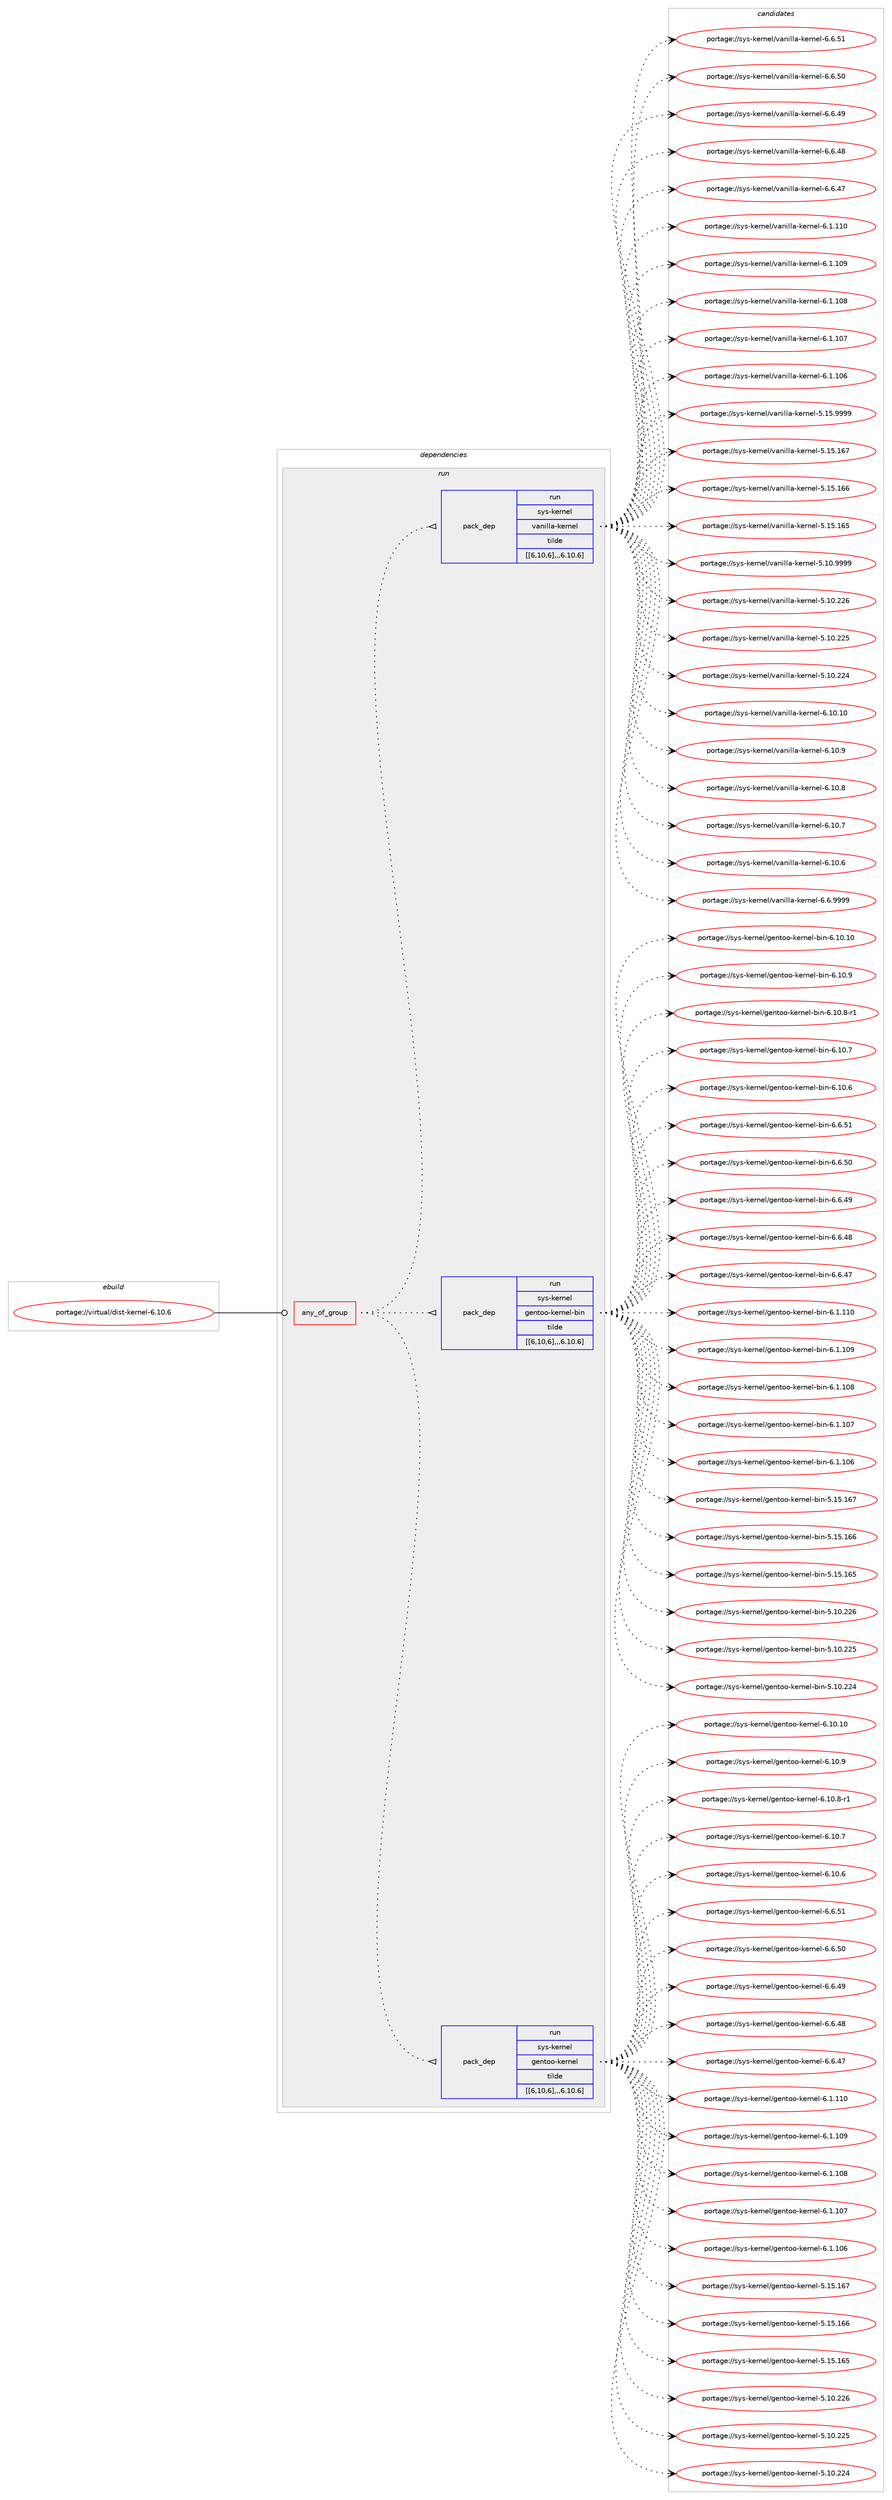 digraph prolog {

# *************
# Graph options
# *************

newrank=true;
concentrate=true;
compound=true;
graph [rankdir=LR,fontname=Helvetica,fontsize=10,ranksep=1.5];#, ranksep=2.5, nodesep=0.2];
edge  [arrowhead=vee];
node  [fontname=Helvetica,fontsize=10];

# **********
# The ebuild
# **********

subgraph cluster_leftcol {
color=gray;
label=<<i>ebuild</i>>;
id [label="portage://virtual/dist-kernel-6.10.6", color=red, width=4, href="../virtual/dist-kernel-6.10.6.svg"];
}

# ****************
# The dependencies
# ****************

subgraph cluster_midcol {
color=gray;
label=<<i>dependencies</i>>;
subgraph cluster_compile {
fillcolor="#eeeeee";
style=filled;
label=<<i>compile</i>>;
}
subgraph cluster_compileandrun {
fillcolor="#eeeeee";
style=filled;
label=<<i>compile and run</i>>;
}
subgraph cluster_run {
fillcolor="#eeeeee";
style=filled;
label=<<i>run</i>>;
subgraph any2942 {
dependency462268 [label=<<TABLE BORDER="0" CELLBORDER="1" CELLSPACING="0" CELLPADDING="4"><TR><TD CELLPADDING="10">any_of_group</TD></TR></TABLE>>, shape=none, color=red];subgraph pack335794 {
dependency462269 [label=<<TABLE BORDER="0" CELLBORDER="1" CELLSPACING="0" CELLPADDING="4" WIDTH="220"><TR><TD ROWSPAN="6" CELLPADDING="30">pack_dep</TD></TR><TR><TD WIDTH="110">run</TD></TR><TR><TD>sys-kernel</TD></TR><TR><TD>gentoo-kernel</TD></TR><TR><TD>tilde</TD></TR><TR><TD>[[6,10,6],,,6.10.6]</TD></TR></TABLE>>, shape=none, color=blue];
}
dependency462268:e -> dependency462269:w [weight=20,style="dotted",arrowhead="oinv"];
subgraph pack335795 {
dependency462270 [label=<<TABLE BORDER="0" CELLBORDER="1" CELLSPACING="0" CELLPADDING="4" WIDTH="220"><TR><TD ROWSPAN="6" CELLPADDING="30">pack_dep</TD></TR><TR><TD WIDTH="110">run</TD></TR><TR><TD>sys-kernel</TD></TR><TR><TD>gentoo-kernel-bin</TD></TR><TR><TD>tilde</TD></TR><TR><TD>[[6,10,6],,,6.10.6]</TD></TR></TABLE>>, shape=none, color=blue];
}
dependency462268:e -> dependency462270:w [weight=20,style="dotted",arrowhead="oinv"];
subgraph pack335796 {
dependency462271 [label=<<TABLE BORDER="0" CELLBORDER="1" CELLSPACING="0" CELLPADDING="4" WIDTH="220"><TR><TD ROWSPAN="6" CELLPADDING="30">pack_dep</TD></TR><TR><TD WIDTH="110">run</TD></TR><TR><TD>sys-kernel</TD></TR><TR><TD>vanilla-kernel</TD></TR><TR><TD>tilde</TD></TR><TR><TD>[[6,10,6],,,6.10.6]</TD></TR></TABLE>>, shape=none, color=blue];
}
dependency462268:e -> dependency462271:w [weight=20,style="dotted",arrowhead="oinv"];
}
id:e -> dependency462268:w [weight=20,style="solid",arrowhead="odot"];
}
}

# **************
# The candidates
# **************

subgraph cluster_choices {
rank=same;
color=gray;
label=<<i>candidates</i>>;

subgraph choice335794 {
color=black;
nodesep=1;
choice1151211154510710111411010110847103101110116111111451071011141101011084554464948464948 [label="portage://sys-kernel/gentoo-kernel-6.10.10", color=red, width=4,href="../sys-kernel/gentoo-kernel-6.10.10.svg"];
choice11512111545107101114110101108471031011101161111114510710111411010110845544649484657 [label="portage://sys-kernel/gentoo-kernel-6.10.9", color=red, width=4,href="../sys-kernel/gentoo-kernel-6.10.9.svg"];
choice115121115451071011141101011084710310111011611111145107101114110101108455446494846564511449 [label="portage://sys-kernel/gentoo-kernel-6.10.8-r1", color=red, width=4,href="../sys-kernel/gentoo-kernel-6.10.8-r1.svg"];
choice11512111545107101114110101108471031011101161111114510710111411010110845544649484655 [label="portage://sys-kernel/gentoo-kernel-6.10.7", color=red, width=4,href="../sys-kernel/gentoo-kernel-6.10.7.svg"];
choice11512111545107101114110101108471031011101161111114510710111411010110845544649484654 [label="portage://sys-kernel/gentoo-kernel-6.10.6", color=red, width=4,href="../sys-kernel/gentoo-kernel-6.10.6.svg"];
choice11512111545107101114110101108471031011101161111114510710111411010110845544654465349 [label="portage://sys-kernel/gentoo-kernel-6.6.51", color=red, width=4,href="../sys-kernel/gentoo-kernel-6.6.51.svg"];
choice11512111545107101114110101108471031011101161111114510710111411010110845544654465348 [label="portage://sys-kernel/gentoo-kernel-6.6.50", color=red, width=4,href="../sys-kernel/gentoo-kernel-6.6.50.svg"];
choice11512111545107101114110101108471031011101161111114510710111411010110845544654465257 [label="portage://sys-kernel/gentoo-kernel-6.6.49", color=red, width=4,href="../sys-kernel/gentoo-kernel-6.6.49.svg"];
choice11512111545107101114110101108471031011101161111114510710111411010110845544654465256 [label="portage://sys-kernel/gentoo-kernel-6.6.48", color=red, width=4,href="../sys-kernel/gentoo-kernel-6.6.48.svg"];
choice11512111545107101114110101108471031011101161111114510710111411010110845544654465255 [label="portage://sys-kernel/gentoo-kernel-6.6.47", color=red, width=4,href="../sys-kernel/gentoo-kernel-6.6.47.svg"];
choice1151211154510710111411010110847103101110116111111451071011141101011084554464946494948 [label="portage://sys-kernel/gentoo-kernel-6.1.110", color=red, width=4,href="../sys-kernel/gentoo-kernel-6.1.110.svg"];
choice1151211154510710111411010110847103101110116111111451071011141101011084554464946494857 [label="portage://sys-kernel/gentoo-kernel-6.1.109", color=red, width=4,href="../sys-kernel/gentoo-kernel-6.1.109.svg"];
choice1151211154510710111411010110847103101110116111111451071011141101011084554464946494856 [label="portage://sys-kernel/gentoo-kernel-6.1.108", color=red, width=4,href="../sys-kernel/gentoo-kernel-6.1.108.svg"];
choice1151211154510710111411010110847103101110116111111451071011141101011084554464946494855 [label="portage://sys-kernel/gentoo-kernel-6.1.107", color=red, width=4,href="../sys-kernel/gentoo-kernel-6.1.107.svg"];
choice1151211154510710111411010110847103101110116111111451071011141101011084554464946494854 [label="portage://sys-kernel/gentoo-kernel-6.1.106", color=red, width=4,href="../sys-kernel/gentoo-kernel-6.1.106.svg"];
choice115121115451071011141101011084710310111011611111145107101114110101108455346495346495455 [label="portage://sys-kernel/gentoo-kernel-5.15.167", color=red, width=4,href="../sys-kernel/gentoo-kernel-5.15.167.svg"];
choice115121115451071011141101011084710310111011611111145107101114110101108455346495346495454 [label="portage://sys-kernel/gentoo-kernel-5.15.166", color=red, width=4,href="../sys-kernel/gentoo-kernel-5.15.166.svg"];
choice115121115451071011141101011084710310111011611111145107101114110101108455346495346495453 [label="portage://sys-kernel/gentoo-kernel-5.15.165", color=red, width=4,href="../sys-kernel/gentoo-kernel-5.15.165.svg"];
choice115121115451071011141101011084710310111011611111145107101114110101108455346494846505054 [label="portage://sys-kernel/gentoo-kernel-5.10.226", color=red, width=4,href="../sys-kernel/gentoo-kernel-5.10.226.svg"];
choice115121115451071011141101011084710310111011611111145107101114110101108455346494846505053 [label="portage://sys-kernel/gentoo-kernel-5.10.225", color=red, width=4,href="../sys-kernel/gentoo-kernel-5.10.225.svg"];
choice115121115451071011141101011084710310111011611111145107101114110101108455346494846505052 [label="portage://sys-kernel/gentoo-kernel-5.10.224", color=red, width=4,href="../sys-kernel/gentoo-kernel-5.10.224.svg"];
dependency462269:e -> choice1151211154510710111411010110847103101110116111111451071011141101011084554464948464948:w [style=dotted,weight="100"];
dependency462269:e -> choice11512111545107101114110101108471031011101161111114510710111411010110845544649484657:w [style=dotted,weight="100"];
dependency462269:e -> choice115121115451071011141101011084710310111011611111145107101114110101108455446494846564511449:w [style=dotted,weight="100"];
dependency462269:e -> choice11512111545107101114110101108471031011101161111114510710111411010110845544649484655:w [style=dotted,weight="100"];
dependency462269:e -> choice11512111545107101114110101108471031011101161111114510710111411010110845544649484654:w [style=dotted,weight="100"];
dependency462269:e -> choice11512111545107101114110101108471031011101161111114510710111411010110845544654465349:w [style=dotted,weight="100"];
dependency462269:e -> choice11512111545107101114110101108471031011101161111114510710111411010110845544654465348:w [style=dotted,weight="100"];
dependency462269:e -> choice11512111545107101114110101108471031011101161111114510710111411010110845544654465257:w [style=dotted,weight="100"];
dependency462269:e -> choice11512111545107101114110101108471031011101161111114510710111411010110845544654465256:w [style=dotted,weight="100"];
dependency462269:e -> choice11512111545107101114110101108471031011101161111114510710111411010110845544654465255:w [style=dotted,weight="100"];
dependency462269:e -> choice1151211154510710111411010110847103101110116111111451071011141101011084554464946494948:w [style=dotted,weight="100"];
dependency462269:e -> choice1151211154510710111411010110847103101110116111111451071011141101011084554464946494857:w [style=dotted,weight="100"];
dependency462269:e -> choice1151211154510710111411010110847103101110116111111451071011141101011084554464946494856:w [style=dotted,weight="100"];
dependency462269:e -> choice1151211154510710111411010110847103101110116111111451071011141101011084554464946494855:w [style=dotted,weight="100"];
dependency462269:e -> choice1151211154510710111411010110847103101110116111111451071011141101011084554464946494854:w [style=dotted,weight="100"];
dependency462269:e -> choice115121115451071011141101011084710310111011611111145107101114110101108455346495346495455:w [style=dotted,weight="100"];
dependency462269:e -> choice115121115451071011141101011084710310111011611111145107101114110101108455346495346495454:w [style=dotted,weight="100"];
dependency462269:e -> choice115121115451071011141101011084710310111011611111145107101114110101108455346495346495453:w [style=dotted,weight="100"];
dependency462269:e -> choice115121115451071011141101011084710310111011611111145107101114110101108455346494846505054:w [style=dotted,weight="100"];
dependency462269:e -> choice115121115451071011141101011084710310111011611111145107101114110101108455346494846505053:w [style=dotted,weight="100"];
dependency462269:e -> choice115121115451071011141101011084710310111011611111145107101114110101108455346494846505052:w [style=dotted,weight="100"];
}
subgraph choice335795 {
color=black;
nodesep=1;
choice11512111545107101114110101108471031011101161111114510710111411010110845981051104554464948464948 [label="portage://sys-kernel/gentoo-kernel-bin-6.10.10", color=red, width=4,href="../sys-kernel/gentoo-kernel-bin-6.10.10.svg"];
choice115121115451071011141101011084710310111011611111145107101114110101108459810511045544649484657 [label="portage://sys-kernel/gentoo-kernel-bin-6.10.9", color=red, width=4,href="../sys-kernel/gentoo-kernel-bin-6.10.9.svg"];
choice1151211154510710111411010110847103101110116111111451071011141101011084598105110455446494846564511449 [label="portage://sys-kernel/gentoo-kernel-bin-6.10.8-r1", color=red, width=4,href="../sys-kernel/gentoo-kernel-bin-6.10.8-r1.svg"];
choice115121115451071011141101011084710310111011611111145107101114110101108459810511045544649484655 [label="portage://sys-kernel/gentoo-kernel-bin-6.10.7", color=red, width=4,href="../sys-kernel/gentoo-kernel-bin-6.10.7.svg"];
choice115121115451071011141101011084710310111011611111145107101114110101108459810511045544649484654 [label="portage://sys-kernel/gentoo-kernel-bin-6.10.6", color=red, width=4,href="../sys-kernel/gentoo-kernel-bin-6.10.6.svg"];
choice115121115451071011141101011084710310111011611111145107101114110101108459810511045544654465349 [label="portage://sys-kernel/gentoo-kernel-bin-6.6.51", color=red, width=4,href="../sys-kernel/gentoo-kernel-bin-6.6.51.svg"];
choice115121115451071011141101011084710310111011611111145107101114110101108459810511045544654465348 [label="portage://sys-kernel/gentoo-kernel-bin-6.6.50", color=red, width=4,href="../sys-kernel/gentoo-kernel-bin-6.6.50.svg"];
choice115121115451071011141101011084710310111011611111145107101114110101108459810511045544654465257 [label="portage://sys-kernel/gentoo-kernel-bin-6.6.49", color=red, width=4,href="../sys-kernel/gentoo-kernel-bin-6.6.49.svg"];
choice115121115451071011141101011084710310111011611111145107101114110101108459810511045544654465256 [label="portage://sys-kernel/gentoo-kernel-bin-6.6.48", color=red, width=4,href="../sys-kernel/gentoo-kernel-bin-6.6.48.svg"];
choice115121115451071011141101011084710310111011611111145107101114110101108459810511045544654465255 [label="portage://sys-kernel/gentoo-kernel-bin-6.6.47", color=red, width=4,href="../sys-kernel/gentoo-kernel-bin-6.6.47.svg"];
choice11512111545107101114110101108471031011101161111114510710111411010110845981051104554464946494948 [label="portage://sys-kernel/gentoo-kernel-bin-6.1.110", color=red, width=4,href="../sys-kernel/gentoo-kernel-bin-6.1.110.svg"];
choice11512111545107101114110101108471031011101161111114510710111411010110845981051104554464946494857 [label="portage://sys-kernel/gentoo-kernel-bin-6.1.109", color=red, width=4,href="../sys-kernel/gentoo-kernel-bin-6.1.109.svg"];
choice11512111545107101114110101108471031011101161111114510710111411010110845981051104554464946494856 [label="portage://sys-kernel/gentoo-kernel-bin-6.1.108", color=red, width=4,href="../sys-kernel/gentoo-kernel-bin-6.1.108.svg"];
choice11512111545107101114110101108471031011101161111114510710111411010110845981051104554464946494855 [label="portage://sys-kernel/gentoo-kernel-bin-6.1.107", color=red, width=4,href="../sys-kernel/gentoo-kernel-bin-6.1.107.svg"];
choice11512111545107101114110101108471031011101161111114510710111411010110845981051104554464946494854 [label="portage://sys-kernel/gentoo-kernel-bin-6.1.106", color=red, width=4,href="../sys-kernel/gentoo-kernel-bin-6.1.106.svg"];
choice1151211154510710111411010110847103101110116111111451071011141101011084598105110455346495346495455 [label="portage://sys-kernel/gentoo-kernel-bin-5.15.167", color=red, width=4,href="../sys-kernel/gentoo-kernel-bin-5.15.167.svg"];
choice1151211154510710111411010110847103101110116111111451071011141101011084598105110455346495346495454 [label="portage://sys-kernel/gentoo-kernel-bin-5.15.166", color=red, width=4,href="../sys-kernel/gentoo-kernel-bin-5.15.166.svg"];
choice1151211154510710111411010110847103101110116111111451071011141101011084598105110455346495346495453 [label="portage://sys-kernel/gentoo-kernel-bin-5.15.165", color=red, width=4,href="../sys-kernel/gentoo-kernel-bin-5.15.165.svg"];
choice1151211154510710111411010110847103101110116111111451071011141101011084598105110455346494846505054 [label="portage://sys-kernel/gentoo-kernel-bin-5.10.226", color=red, width=4,href="../sys-kernel/gentoo-kernel-bin-5.10.226.svg"];
choice1151211154510710111411010110847103101110116111111451071011141101011084598105110455346494846505053 [label="portage://sys-kernel/gentoo-kernel-bin-5.10.225", color=red, width=4,href="../sys-kernel/gentoo-kernel-bin-5.10.225.svg"];
choice1151211154510710111411010110847103101110116111111451071011141101011084598105110455346494846505052 [label="portage://sys-kernel/gentoo-kernel-bin-5.10.224", color=red, width=4,href="../sys-kernel/gentoo-kernel-bin-5.10.224.svg"];
dependency462270:e -> choice11512111545107101114110101108471031011101161111114510710111411010110845981051104554464948464948:w [style=dotted,weight="100"];
dependency462270:e -> choice115121115451071011141101011084710310111011611111145107101114110101108459810511045544649484657:w [style=dotted,weight="100"];
dependency462270:e -> choice1151211154510710111411010110847103101110116111111451071011141101011084598105110455446494846564511449:w [style=dotted,weight="100"];
dependency462270:e -> choice115121115451071011141101011084710310111011611111145107101114110101108459810511045544649484655:w [style=dotted,weight="100"];
dependency462270:e -> choice115121115451071011141101011084710310111011611111145107101114110101108459810511045544649484654:w [style=dotted,weight="100"];
dependency462270:e -> choice115121115451071011141101011084710310111011611111145107101114110101108459810511045544654465349:w [style=dotted,weight="100"];
dependency462270:e -> choice115121115451071011141101011084710310111011611111145107101114110101108459810511045544654465348:w [style=dotted,weight="100"];
dependency462270:e -> choice115121115451071011141101011084710310111011611111145107101114110101108459810511045544654465257:w [style=dotted,weight="100"];
dependency462270:e -> choice115121115451071011141101011084710310111011611111145107101114110101108459810511045544654465256:w [style=dotted,weight="100"];
dependency462270:e -> choice115121115451071011141101011084710310111011611111145107101114110101108459810511045544654465255:w [style=dotted,weight="100"];
dependency462270:e -> choice11512111545107101114110101108471031011101161111114510710111411010110845981051104554464946494948:w [style=dotted,weight="100"];
dependency462270:e -> choice11512111545107101114110101108471031011101161111114510710111411010110845981051104554464946494857:w [style=dotted,weight="100"];
dependency462270:e -> choice11512111545107101114110101108471031011101161111114510710111411010110845981051104554464946494856:w [style=dotted,weight="100"];
dependency462270:e -> choice11512111545107101114110101108471031011101161111114510710111411010110845981051104554464946494855:w [style=dotted,weight="100"];
dependency462270:e -> choice11512111545107101114110101108471031011101161111114510710111411010110845981051104554464946494854:w [style=dotted,weight="100"];
dependency462270:e -> choice1151211154510710111411010110847103101110116111111451071011141101011084598105110455346495346495455:w [style=dotted,weight="100"];
dependency462270:e -> choice1151211154510710111411010110847103101110116111111451071011141101011084598105110455346495346495454:w [style=dotted,weight="100"];
dependency462270:e -> choice1151211154510710111411010110847103101110116111111451071011141101011084598105110455346495346495453:w [style=dotted,weight="100"];
dependency462270:e -> choice1151211154510710111411010110847103101110116111111451071011141101011084598105110455346494846505054:w [style=dotted,weight="100"];
dependency462270:e -> choice1151211154510710111411010110847103101110116111111451071011141101011084598105110455346494846505053:w [style=dotted,weight="100"];
dependency462270:e -> choice1151211154510710111411010110847103101110116111111451071011141101011084598105110455346494846505052:w [style=dotted,weight="100"];
}
subgraph choice335796 {
color=black;
nodesep=1;
choice11512111545107101114110101108471189711010510810897451071011141101011084554464948464948 [label="portage://sys-kernel/vanilla-kernel-6.10.10", color=red, width=4,href="../sys-kernel/vanilla-kernel-6.10.10.svg"];
choice115121115451071011141101011084711897110105108108974510710111411010110845544649484657 [label="portage://sys-kernel/vanilla-kernel-6.10.9", color=red, width=4,href="../sys-kernel/vanilla-kernel-6.10.9.svg"];
choice115121115451071011141101011084711897110105108108974510710111411010110845544649484656 [label="portage://sys-kernel/vanilla-kernel-6.10.8", color=red, width=4,href="../sys-kernel/vanilla-kernel-6.10.8.svg"];
choice115121115451071011141101011084711897110105108108974510710111411010110845544649484655 [label="portage://sys-kernel/vanilla-kernel-6.10.7", color=red, width=4,href="../sys-kernel/vanilla-kernel-6.10.7.svg"];
choice115121115451071011141101011084711897110105108108974510710111411010110845544649484654 [label="portage://sys-kernel/vanilla-kernel-6.10.6", color=red, width=4,href="../sys-kernel/vanilla-kernel-6.10.6.svg"];
choice1151211154510710111411010110847118971101051081089745107101114110101108455446544657575757 [label="portage://sys-kernel/vanilla-kernel-6.6.9999", color=red, width=4,href="../sys-kernel/vanilla-kernel-6.6.9999.svg"];
choice115121115451071011141101011084711897110105108108974510710111411010110845544654465349 [label="portage://sys-kernel/vanilla-kernel-6.6.51", color=red, width=4,href="../sys-kernel/vanilla-kernel-6.6.51.svg"];
choice115121115451071011141101011084711897110105108108974510710111411010110845544654465348 [label="portage://sys-kernel/vanilla-kernel-6.6.50", color=red, width=4,href="../sys-kernel/vanilla-kernel-6.6.50.svg"];
choice115121115451071011141101011084711897110105108108974510710111411010110845544654465257 [label="portage://sys-kernel/vanilla-kernel-6.6.49", color=red, width=4,href="../sys-kernel/vanilla-kernel-6.6.49.svg"];
choice115121115451071011141101011084711897110105108108974510710111411010110845544654465256 [label="portage://sys-kernel/vanilla-kernel-6.6.48", color=red, width=4,href="../sys-kernel/vanilla-kernel-6.6.48.svg"];
choice115121115451071011141101011084711897110105108108974510710111411010110845544654465255 [label="portage://sys-kernel/vanilla-kernel-6.6.47", color=red, width=4,href="../sys-kernel/vanilla-kernel-6.6.47.svg"];
choice11512111545107101114110101108471189711010510810897451071011141101011084554464946494948 [label="portage://sys-kernel/vanilla-kernel-6.1.110", color=red, width=4,href="../sys-kernel/vanilla-kernel-6.1.110.svg"];
choice11512111545107101114110101108471189711010510810897451071011141101011084554464946494857 [label="portage://sys-kernel/vanilla-kernel-6.1.109", color=red, width=4,href="../sys-kernel/vanilla-kernel-6.1.109.svg"];
choice11512111545107101114110101108471189711010510810897451071011141101011084554464946494856 [label="portage://sys-kernel/vanilla-kernel-6.1.108", color=red, width=4,href="../sys-kernel/vanilla-kernel-6.1.108.svg"];
choice11512111545107101114110101108471189711010510810897451071011141101011084554464946494855 [label="portage://sys-kernel/vanilla-kernel-6.1.107", color=red, width=4,href="../sys-kernel/vanilla-kernel-6.1.107.svg"];
choice11512111545107101114110101108471189711010510810897451071011141101011084554464946494854 [label="portage://sys-kernel/vanilla-kernel-6.1.106", color=red, width=4,href="../sys-kernel/vanilla-kernel-6.1.106.svg"];
choice115121115451071011141101011084711897110105108108974510710111411010110845534649534657575757 [label="portage://sys-kernel/vanilla-kernel-5.15.9999", color=red, width=4,href="../sys-kernel/vanilla-kernel-5.15.9999.svg"];
choice1151211154510710111411010110847118971101051081089745107101114110101108455346495346495455 [label="portage://sys-kernel/vanilla-kernel-5.15.167", color=red, width=4,href="../sys-kernel/vanilla-kernel-5.15.167.svg"];
choice1151211154510710111411010110847118971101051081089745107101114110101108455346495346495454 [label="portage://sys-kernel/vanilla-kernel-5.15.166", color=red, width=4,href="../sys-kernel/vanilla-kernel-5.15.166.svg"];
choice1151211154510710111411010110847118971101051081089745107101114110101108455346495346495453 [label="portage://sys-kernel/vanilla-kernel-5.15.165", color=red, width=4,href="../sys-kernel/vanilla-kernel-5.15.165.svg"];
choice115121115451071011141101011084711897110105108108974510710111411010110845534649484657575757 [label="portage://sys-kernel/vanilla-kernel-5.10.9999", color=red, width=4,href="../sys-kernel/vanilla-kernel-5.10.9999.svg"];
choice1151211154510710111411010110847118971101051081089745107101114110101108455346494846505054 [label="portage://sys-kernel/vanilla-kernel-5.10.226", color=red, width=4,href="../sys-kernel/vanilla-kernel-5.10.226.svg"];
choice1151211154510710111411010110847118971101051081089745107101114110101108455346494846505053 [label="portage://sys-kernel/vanilla-kernel-5.10.225", color=red, width=4,href="../sys-kernel/vanilla-kernel-5.10.225.svg"];
choice1151211154510710111411010110847118971101051081089745107101114110101108455346494846505052 [label="portage://sys-kernel/vanilla-kernel-5.10.224", color=red, width=4,href="../sys-kernel/vanilla-kernel-5.10.224.svg"];
dependency462271:e -> choice11512111545107101114110101108471189711010510810897451071011141101011084554464948464948:w [style=dotted,weight="100"];
dependency462271:e -> choice115121115451071011141101011084711897110105108108974510710111411010110845544649484657:w [style=dotted,weight="100"];
dependency462271:e -> choice115121115451071011141101011084711897110105108108974510710111411010110845544649484656:w [style=dotted,weight="100"];
dependency462271:e -> choice115121115451071011141101011084711897110105108108974510710111411010110845544649484655:w [style=dotted,weight="100"];
dependency462271:e -> choice115121115451071011141101011084711897110105108108974510710111411010110845544649484654:w [style=dotted,weight="100"];
dependency462271:e -> choice1151211154510710111411010110847118971101051081089745107101114110101108455446544657575757:w [style=dotted,weight="100"];
dependency462271:e -> choice115121115451071011141101011084711897110105108108974510710111411010110845544654465349:w [style=dotted,weight="100"];
dependency462271:e -> choice115121115451071011141101011084711897110105108108974510710111411010110845544654465348:w [style=dotted,weight="100"];
dependency462271:e -> choice115121115451071011141101011084711897110105108108974510710111411010110845544654465257:w [style=dotted,weight="100"];
dependency462271:e -> choice115121115451071011141101011084711897110105108108974510710111411010110845544654465256:w [style=dotted,weight="100"];
dependency462271:e -> choice115121115451071011141101011084711897110105108108974510710111411010110845544654465255:w [style=dotted,weight="100"];
dependency462271:e -> choice11512111545107101114110101108471189711010510810897451071011141101011084554464946494948:w [style=dotted,weight="100"];
dependency462271:e -> choice11512111545107101114110101108471189711010510810897451071011141101011084554464946494857:w [style=dotted,weight="100"];
dependency462271:e -> choice11512111545107101114110101108471189711010510810897451071011141101011084554464946494856:w [style=dotted,weight="100"];
dependency462271:e -> choice11512111545107101114110101108471189711010510810897451071011141101011084554464946494855:w [style=dotted,weight="100"];
dependency462271:e -> choice11512111545107101114110101108471189711010510810897451071011141101011084554464946494854:w [style=dotted,weight="100"];
dependency462271:e -> choice115121115451071011141101011084711897110105108108974510710111411010110845534649534657575757:w [style=dotted,weight="100"];
dependency462271:e -> choice1151211154510710111411010110847118971101051081089745107101114110101108455346495346495455:w [style=dotted,weight="100"];
dependency462271:e -> choice1151211154510710111411010110847118971101051081089745107101114110101108455346495346495454:w [style=dotted,weight="100"];
dependency462271:e -> choice1151211154510710111411010110847118971101051081089745107101114110101108455346495346495453:w [style=dotted,weight="100"];
dependency462271:e -> choice115121115451071011141101011084711897110105108108974510710111411010110845534649484657575757:w [style=dotted,weight="100"];
dependency462271:e -> choice1151211154510710111411010110847118971101051081089745107101114110101108455346494846505054:w [style=dotted,weight="100"];
dependency462271:e -> choice1151211154510710111411010110847118971101051081089745107101114110101108455346494846505053:w [style=dotted,weight="100"];
dependency462271:e -> choice1151211154510710111411010110847118971101051081089745107101114110101108455346494846505052:w [style=dotted,weight="100"];
}
}

}
